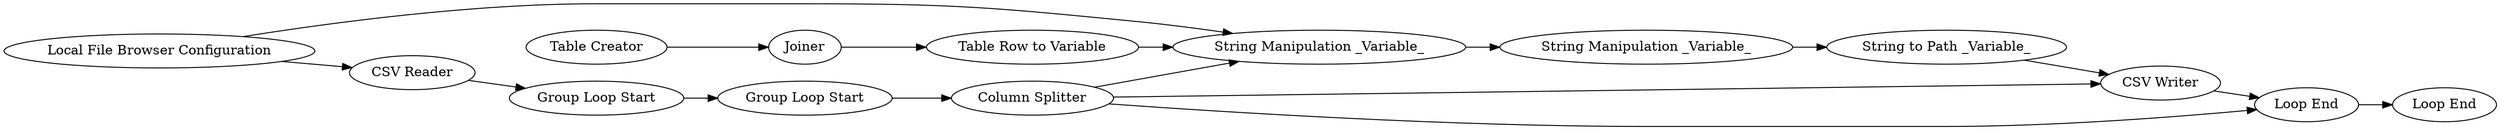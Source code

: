 digraph {
	33 -> 34
	1 -> 39
	24 -> 28
	29 -> 33
	32 -> 33
	36 -> 37
	25 -> 33
	30 -> 36
	25 -> 36
	39 -> 40
	34 -> 35
	25 -> 30
	32 -> 1
	40 -> 25
	35 -> 30
	28 -> 29
	24 [label="Table Creator"]
	32 [label="Local File Browser Configuration"]
	35 [label="String to Path _Variable_"]
	1 [label="CSV Reader"]
	34 [label="String Manipulation _Variable_"]
	29 [label="Table Row to Variable"]
	28 [label=Joiner]
	36 [label="Loop End"]
	40 [label="Group Loop Start"]
	25 [label="Column Splitter"]
	39 [label="Group Loop Start"]
	33 [label="String Manipulation _Variable_"]
	30 [label="CSV Writer"]
	37 [label="Loop End"]
	rankdir=LR
}
